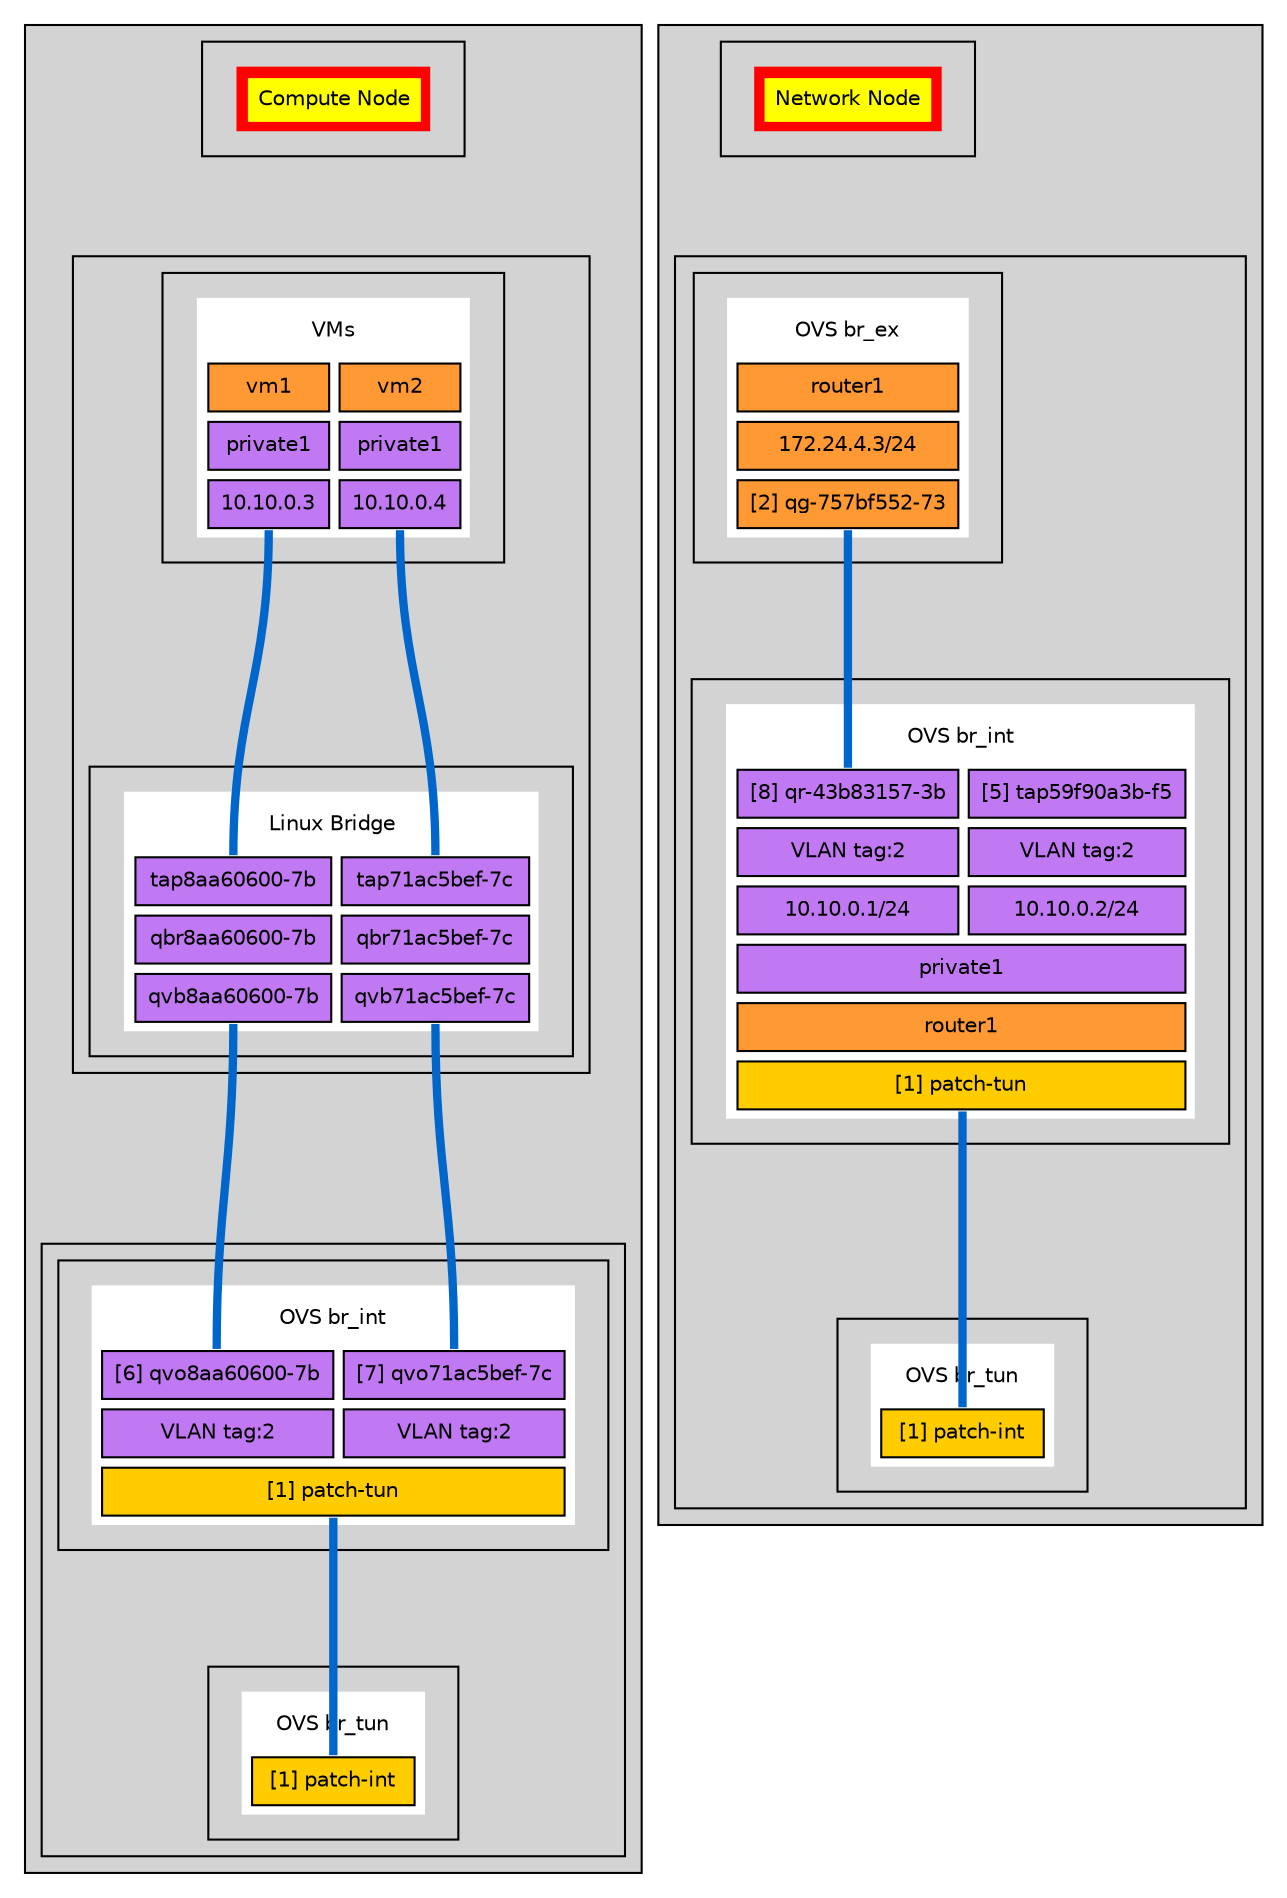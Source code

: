 digraph DON_DON {
graph [fontsize=10 fontname="Helvetica"];
node [fontsize=10 fontname="Helvetica"];
rankdir = TB;
ranksep = 1;
concentrate = true;
compound = true;
edge [dir=none]

subgraph cluster_DONComputeNode {
style=filled
subgraph cluster_ComputeNode {
ComputeNode [ shape = plaintext, label = <
<TABLE BORDER="0" CELLBORDER="1" CELLSPACING="5" CELLPADDING="5" BGCOLOR="red">
<TR>
<TD COLSPAN="1" BORDER="0" BGCOLOR="yellow" PORT="ComputeNode">Compute Node</TD>
</TR>
</TABLE>>];

}

subgraph cluster_Nova {
style=filled
subgraph cluster_VMs {
VMs [ shape = plaintext, label = <
<TABLE BORDER="0" CELLBORDER="1" CELLSPACING="5" CELLPADDING="5" BGCOLOR="white">
<TR>
<TD COLSPAN="2" BORDER="0" BGCOLOR="white" PORT="VMs">VMs</TD>
</TR>
<TR>
<TD ROWSPAN="1" COLSPAN="1" BGCOLOR="#ff9933">vm1</TD>
<TD ROWSPAN="1" COLSPAN="1" BGCOLOR="#ff9933">vm2</TD>
</TR>
<TR>
<TD ROWSPAN="1" COLSPAN="1" BGCOLOR="#c079f3">private1</TD>
<TD ROWSPAN="1" COLSPAN="1" BGCOLOR="#c079f3">private1</TD>
</TR>
<TR>
<TD ROWSPAN="1" COLSPAN="1" BGCOLOR="#c079f3" PORT="101003">10.10.0.3</TD>
<TD ROWSPAN="1" COLSPAN="1" BGCOLOR="#c079f3" PORT="101004">10.10.0.4</TD>
</TR>
</TABLE>>];

}

subgraph cluster_LinuxBridge {
LinuxBridge [ shape = plaintext, label = <
<TABLE BORDER="0" CELLBORDER="1" CELLSPACING="5" CELLPADDING="5" BGCOLOR="white">
<TR>
<TD COLSPAN="2" BORDER="0" BGCOLOR="white" PORT="LinuxBridge">Linux Bridge</TD>
</TR>
<TR>
<TD ROWSPAN="1" COLSPAN="1" BGCOLOR="#c079f3" PORT="tap8aa60600_7b">tap8aa60600-7b</TD>
<TD ROWSPAN="1" COLSPAN="1" BGCOLOR="#c079f3" PORT="tap71ac5bef_7c">tap71ac5bef-7c</TD>
</TR>
<TR>
<TD ROWSPAN="1" COLSPAN="1" BGCOLOR="#c079f3" PORT="qbr8aa60600_7b">qbr8aa60600-7b</TD>
<TD ROWSPAN="1" COLSPAN="1" BGCOLOR="#c079f3" PORT="qbr71ac5bef_7c">qbr71ac5bef-7c</TD>
</TR>
<TR>
<TD ROWSPAN="1" COLSPAN="1" BGCOLOR="#c079f3" PORT="qvb8aa60600_7b">qvb8aa60600-7b</TD>
<TD ROWSPAN="1" COLSPAN="1" BGCOLOR="#c079f3" PORT="qvb71ac5bef_7c">qvb71ac5bef-7c</TD>
</TR>
</TABLE>>];

}

}

subgraph cluster_OVS {
style=filled
subgraph cluster_compute_br_int {
compute_br_int [ shape = plaintext, label = <
<TABLE BORDER="0" CELLBORDER="1" CELLSPACING="5" CELLPADDING="5" BGCOLOR="white">
<TR>
<TD COLSPAN="2" BORDER="0" BGCOLOR="white" PORT="OVSbr_int">OVS br_int</TD>
</TR>
<TR>
<TD ROWSPAN="1" COLSPAN="1" BGCOLOR="#c079f3" PORT="qvo8aa60600_7b">[6] qvo8aa60600-7b</TD>
<TD ROWSPAN="1" COLSPAN="1" BGCOLOR="#c079f3" PORT="qvo71ac5bef_7c">[7] qvo71ac5bef-7c</TD>
</TR>
<TR>
<TD ROWSPAN="1" COLSPAN="1" BGCOLOR="#c079f3" PORT="qvo8aa60600_7btag_2">VLAN tag:2</TD>
<TD ROWSPAN="1" COLSPAN="1" BGCOLOR="#c079f3" PORT="qvo71ac5bef_7ctag_2">VLAN tag:2</TD>
</TR>
<TR>
<TD ROWSPAN="1" COLSPAN="2" BGCOLOR="#ffcc00" PORT="patch_tun">[1] patch-tun</TD>
</TR>
</TABLE>>];

}

subgraph cluster_compute_br_tun {
compute_br_tun [ shape = plaintext, label = <
<TABLE BORDER="0" CELLBORDER="1" CELLSPACING="5" CELLPADDING="5" BGCOLOR="white">
<TR>
<TD COLSPAN="2" BORDER="0" BGCOLOR="white" PORT="OVSbr_tun">OVS br_tun</TD>
</TR>
<TR>
<TD ROWSPAN="1" COLSPAN="2" BGCOLOR="#ffcc00" PORT="patch_int">[1] patch-int</TD>
</TR>
</TABLE>>];

}

}

ComputeNode:s -> VMs:n [color = "#0066cc", penwidth = "4", style="invis"]
VMs:101003:s -> LinuxBridge:tap8aa60600_7b:n [color = "#0066cc", penwidth = "4"]
VMs:101004:s -> LinuxBridge:tap71ac5bef_7c:n [color = "#0066cc", penwidth = "4"]
LinuxBridge:qvb8aa60600_7b:s -> compute_br_int:qvo8aa60600_7b:n [color = "#0066cc", penwidth = "4"]
LinuxBridge:qvb71ac5bef_7c:s -> compute_br_int:qvo71ac5bef_7c:n [color = "#0066cc", penwidth = "4"]
compute_br_int:patch_tun:s -> compute_br_tun:patch_int:n [color = "#0066cc", penwidth = "4"]
}

subgraph cluster_DONNetworkNode {
style=filled
subgraph cluster_NetworkNode {
NetworkNode [ shape = plaintext, label = <
<TABLE BORDER="0" CELLBORDER="1" CELLSPACING="5" CELLPADDING="5" BGCOLOR="red">
<TR>
<TD COLSPAN="1" BORDER="0" BGCOLOR="yellow" PORT="NetworkNode">Network Node</TD>
</TR>
</TABLE>>];

}

subgraph cluster_OVS {
style=filled
subgraph cluster_br_ex {
br_ex [ shape = plaintext, label = <
<TABLE BORDER="0" CELLBORDER="1" CELLSPACING="5" CELLPADDING="5" BGCOLOR="white">
<TR>
<TD COLSPAN="1" BORDER="0" BGCOLOR="white" PORT="OVSbr_ex">OVS br_ex</TD>
</TR>
<TR>
<TD ROWSPAN="1" COLSPAN="1" BGCOLOR="#ff9933" PORT="router1">router1</TD>
</TR>
<TR>
<TD ROWSPAN="1" COLSPAN="1" BGCOLOR="#ff9933" PORT="172.24.4.3/24">172.24.4.3/24</TD>
</TR>
<TR>
<TD ROWSPAN="1" COLSPAN="1" BGCOLOR="#ff9933" PORT="qg_757bf552_73">[2] qg-757bf552-73</TD>
</TR>
</TABLE>>];

}

subgraph cluster_network_br_int {
network_br_int [ shape = plaintext, label = <
<TABLE BORDER="0" CELLBORDER="1" CELLSPACING="5" CELLPADDING="5" BGCOLOR="white">
<TR>
<TD COLSPAN="2" BORDER="0" BGCOLOR="white" PORT="OVSbr_int">OVS br_int</TD>
</TR>
<TR>
<TD ROWSPAN="1" COLSPAN="1" BGCOLOR="#c079f3" PORT="qr_43b83157_3b">[8] qr-43b83157-3b</TD>
<TD ROWSPAN="1" COLSPAN="1" BGCOLOR="#c079f3" PORT="tap59f90a3b_f5">[5] tap59f90a3b-f5</TD>
</TR>
<TR>
<TD ROWSPAN="1" COLSPAN="1" BGCOLOR="#c079f3" PORT="qr_43b83157_3btag_2">VLAN tag:2</TD>
<TD ROWSPAN="1" COLSPAN="1" BGCOLOR="#c079f3" PORT="tap59f90a3b_f5tag_2">VLAN tag:2</TD>
</TR>
<TR>
<TD ROWSPAN="1" COLSPAN="1" BGCOLOR="#c079f3" PORT="qr_43b83157_3b10.10.0.1/24">10.10.0.1/24</TD>
<TD ROWSPAN="1" COLSPAN="1" BGCOLOR="#c079f3" PORT="tap59f90a3b_f510.10.0.2/24">10.10.0.2/24</TD>
</TR>
<TR>
<TD ROWSPAN="1" COLSPAN="2" BGCOLOR="#c079f3" PORT="private1">private1</TD>
</TR>
<TR>
<TD ROWSPAN="1" COLSPAN="2" BGCOLOR="#ff9933" PORT="router1">router1</TD>
</TR>
<TR>
<TD ROWSPAN="1" COLSPAN="2" BGCOLOR="#ffcc00" PORT="patch_tun">[1] patch-tun</TD>
</TR>
</TABLE>>];

}

subgraph cluster_network_br_tun {
network_br_tun [ shape = plaintext, label = <
<TABLE BORDER="0" CELLBORDER="1" CELLSPACING="5" CELLPADDING="5" BGCOLOR="white">
<TR>
<TD COLSPAN="2" BORDER="0" BGCOLOR="white" PORT="OVSbr_tun">OVS br_tun</TD>
</TR>
<TR>
<TD ROWSPAN="1" COLSPAN="2" BGCOLOR="#ffcc00" PORT="patch_int">[1] patch-int</TD>
</TR>
</TABLE>>];

}

}

NetworkNode:s -> br_ex:n [color = "#0066cc", penwidth = "4", style="invis"]
network_br_int:patch_tun:s -> network_br_tun:patch_int:n [color = "#0066cc", penwidth = "4"]
br_ex:qg_757bf552_73:s -> network_br_int:qr_43b83157_3b:n [color = "#0066cc", penwidth = "4"]
}


}

